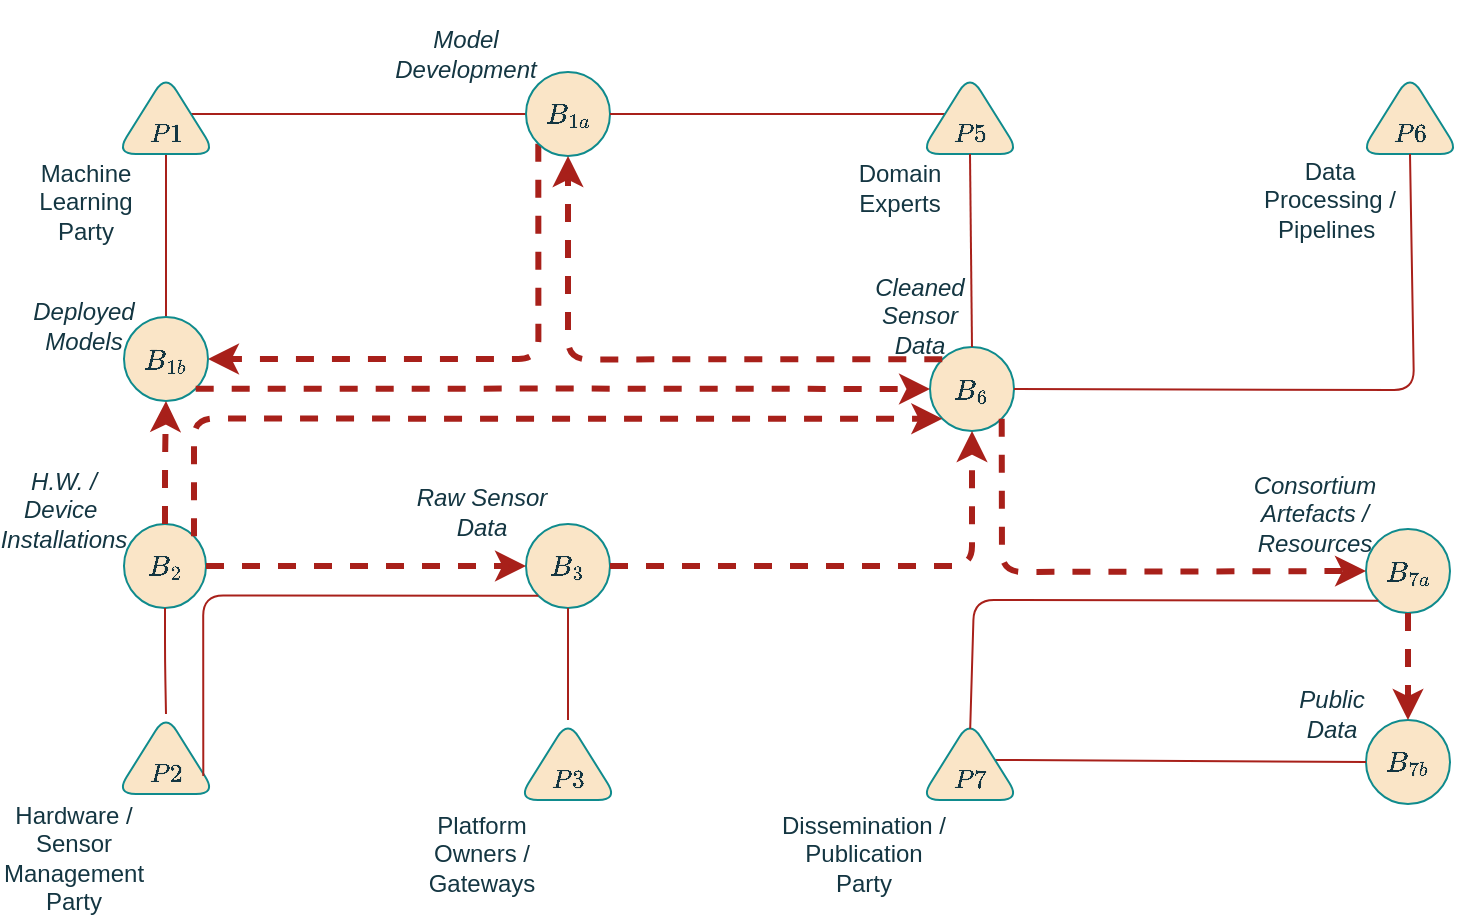 <mxfile version="17.2.4" type="device"><diagram id="Xxy66k4GiAd_RfEjXmom" name="Page-1"><mxGraphModel dx="782" dy="579" grid="1" gridSize="10" guides="1" tooltips="1" connect="1" arrows="1" fold="1" page="1" pageScale="1" pageWidth="850" pageHeight="1100" background="none" math="1" shadow="0"><root><mxCell id="0"/><mxCell id="1" parent="0"/><mxCell id="GrZ2oYzF5I4NXES9glj9-5" value="" style="triangle;whiteSpace=wrap;html=1;rotation=-90;fillColor=#FAE5C7;strokeColor=#0F8B8D;fontColor=#143642;rounded=1;" parent="1" vertex="1"><mxGeometry x="267" y="463" width="40" height="50" as="geometry"/></mxCell><mxCell id="nm4b1qJdmRlsf0xmqOdi-2" value="\(B_{2}\)" style="ellipse;whiteSpace=wrap;html=1;aspect=fixed;fillColor=#FAE5C7;strokeColor=#0F8B8D;fontColor=#143642;rounded=1;" parent="1" vertex="1"><mxGeometry x="65" y="370" width="41" height="42" as="geometry"/></mxCell><mxCell id="nm4b1qJdmRlsf0xmqOdi-7" value="\(B_{3}\)" style="ellipse;whiteSpace=wrap;html=1;aspect=fixed;fillColor=#FAE5C7;strokeColor=#0F8B8D;fontColor=#143642;rounded=1;" parent="1" vertex="1"><mxGeometry x="266" y="370" width="42" height="42" as="geometry"/></mxCell><mxCell id="nm4b1qJdmRlsf0xmqOdi-12" value="" style="endArrow=none;html=1;rounded=1;fontColor=#143642;strokeColor=#A8201A;fillColor=#FAE5C7;edgeStyle=orthogonalEdgeStyle;entryX=0.5;entryY=1;entryDx=0;entryDy=0;exitX=0;exitY=0.5;exitDx=0;exitDy=0;labelBackgroundColor=#DAD2D8;" parent="1" source="nm4b1qJdmRlsf0xmqOdi-1" target="GrZ2oYzF5I4NXES9glj9-1" edge="1"><mxGeometry width="50" height="50" relative="1" as="geometry"><mxPoint x="106" y="320" as="sourcePoint"/><mxPoint x="156" y="270" as="targetPoint"/></mxGeometry></mxCell><mxCell id="nm4b1qJdmRlsf0xmqOdi-13" value="" style="endArrow=none;html=1;rounded=1;fontColor=#143642;strokeColor=#A8201A;fillColor=#FAE5C7;edgeStyle=orthogonalEdgeStyle;entryX=0.5;entryY=0;entryDx=0;entryDy=0;labelBackgroundColor=#DAD2D8;exitX=0;exitY=0.5;exitDx=0;exitDy=0;" parent="1" source="GrZ2oYzF5I4NXES9glj9-1" target="OHKt7kMKZ8dv-U0sJx1q-10" edge="1"><mxGeometry width="50" height="50" relative="1" as="geometry"><mxPoint x="90" y="264" as="sourcePoint"/><mxPoint x="230" y="270" as="targetPoint"/></mxGeometry></mxCell><mxCell id="nm4b1qJdmRlsf0xmqOdi-17" value="" style="endArrow=none;html=1;rounded=1;fontColor=#143642;strokeColor=#A8201A;fillColor=#FAE5C7;edgeStyle=orthogonalEdgeStyle;labelBackgroundColor=#DAD2D8;entryX=1;entryY=0.5;entryDx=0;entryDy=0;exitX=0.5;exitY=1;exitDx=0;exitDy=0;" parent="1" source="nm4b1qJdmRlsf0xmqOdi-2" target="GrZ2oYzF5I4NXES9glj9-3" edge="1"><mxGeometry width="50" height="50" relative="1" as="geometry"><mxPoint x="229" y="380" as="sourcePoint"/><mxPoint x="90" y="460" as="targetPoint"/></mxGeometry></mxCell><mxCell id="nm4b1qJdmRlsf0xmqOdi-25" value="" style="endArrow=classic;html=1;rounded=1;fontColor=#143642;strokeColor=#A8201A;fillColor=#FAE5C7;edgeStyle=orthogonalEdgeStyle;strokeWidth=3;dashed=1;labelBackgroundColor=#DAD2D8;exitX=0;exitY=1;exitDx=0;exitDy=0;entryX=1;entryY=0.5;entryDx=0;entryDy=0;" parent="1" source="nm4b1qJdmRlsf0xmqOdi-1" target="OHKt7kMKZ8dv-U0sJx1q-10" edge="1"><mxGeometry width="50" height="50" relative="1" as="geometry"><mxPoint x="240" y="210" as="sourcePoint"/><mxPoint x="110" y="280" as="targetPoint"/><Array as="points"><mxPoint x="272" y="288"/></Array></mxGeometry></mxCell><mxCell id="nm4b1qJdmRlsf0xmqOdi-31" value="Platform Owners / Gateways" style="text;html=1;strokeColor=none;fillColor=none;align=center;verticalAlign=middle;whiteSpace=wrap;rounded=1;fontColor=#143642;" parent="1" vertex="1"><mxGeometry x="214" y="520" width="60" height="30" as="geometry"/></mxCell><mxCell id="OHKt7kMKZ8dv-U0sJx1q-2" value="&lt;span style=&quot;color: rgb(20 , 54 , 66)&quot;&gt;H.W. / Device&amp;nbsp; Installations&lt;/span&gt;" style="text;html=1;strokeColor=none;fillColor=none;align=center;verticalAlign=middle;whiteSpace=wrap;rounded=0;fontColor=#143642;fontStyle=2" parent="1" vertex="1"><mxGeometry x="5" y="348" width="60" height="30" as="geometry"/></mxCell><mxCell id="OHKt7kMKZ8dv-U0sJx1q-7" value="" style="group;fontColor=#143642;" parent="1" vertex="1" connectable="0"><mxGeometry x="257" y="108" width="60" height="78" as="geometry"/></mxCell><mxCell id="nm4b1qJdmRlsf0xmqOdi-1" value="\(B_{1a}\)" style="ellipse;whiteSpace=wrap;html=1;aspect=fixed;fillColor=#FAE5C7;strokeColor=#0F8B8D;fontColor=#143642;rounded=1;" parent="OHKt7kMKZ8dv-U0sJx1q-7" vertex="1"><mxGeometry x="9" y="36" width="42" height="42" as="geometry"/></mxCell><mxCell id="OHKt7kMKZ8dv-U0sJx1q-9" value="" style="group;fontColor=#143642;" parent="1" vertex="1" connectable="0"><mxGeometry x="56" y="227.5" width="60" height="78" as="geometry"/></mxCell><mxCell id="OHKt7kMKZ8dv-U0sJx1q-10" value="\(B_{1b}\)" style="ellipse;whiteSpace=wrap;html=1;aspect=fixed;fillColor=#FAE5C7;strokeColor=#0F8B8D;fontColor=#143642;rounded=1;" parent="OHKt7kMKZ8dv-U0sJx1q-9" vertex="1"><mxGeometry x="9" y="39" width="42" height="42" as="geometry"/></mxCell><mxCell id="GrZ2oYzF5I4NXES9glj9-11" value="Machine Learning Party" style="text;html=1;strokeColor=none;fillColor=none;align=center;verticalAlign=middle;whiteSpace=wrap;rounded=1;fontColor=#143642;" parent="1" vertex="1"><mxGeometry x="16" y="194" width="60" height="30" as="geometry"/></mxCell><mxCell id="OHKt7kMKZ8dv-U0sJx1q-11" value="&lt;span style=&quot;color: rgb(20 , 54 , 66)&quot;&gt;Deployed Models&lt;/span&gt;" style="text;html=1;strokeColor=none;fillColor=none;align=center;verticalAlign=middle;whiteSpace=wrap;rounded=0;fontColor=#143642;fontStyle=2" parent="1" vertex="1"><mxGeometry x="15" y="255.5" width="60" height="30" as="geometry"/></mxCell><mxCell id="OHKt7kMKZ8dv-U0sJx1q-1" value="&lt;span style=&quot;color: rgb(20 , 54 , 66)&quot;&gt;Model Development&lt;/span&gt;" style="text;html=1;strokeColor=none;fillColor=none;align=center;verticalAlign=middle;whiteSpace=wrap;rounded=0;fontColor=#143642;fontStyle=2" parent="1" vertex="1"><mxGeometry x="206" y="120" width="60" height="30" as="geometry"/></mxCell><mxCell id="GrZ2oYzF5I4NXES9glj9-3" value="" style="triangle;whiteSpace=wrap;html=1;rotation=-90;fillColor=#FAE5C7;strokeColor=#0F8B8D;fontColor=#143642;rounded=1;" parent="1" vertex="1"><mxGeometry x="66" y="460" width="40" height="50" as="geometry"/></mxCell><mxCell id="GrZ2oYzF5I4NXES9glj9-12" value="Hardware / Sensor Management Party" style="text;html=1;strokeColor=none;fillColor=none;align=center;verticalAlign=middle;whiteSpace=wrap;rounded=1;fontColor=#143642;" parent="1" vertex="1"><mxGeometry x="10" y="522" width="60" height="30" as="geometry"/></mxCell><mxCell id="OHKt7kMKZ8dv-U0sJx1q-5" value="&lt;font style=&quot;font-size: 11px&quot;&gt;\(P2\)&lt;/font&gt;" style="text;html=1;strokeColor=none;fillColor=none;align=center;verticalAlign=middle;whiteSpace=wrap;rounded=0;fontColor=#143642;" parent="1" vertex="1"><mxGeometry x="56" y="480" width="60" height="30" as="geometry"/></mxCell><mxCell id="OHKt7kMKZ8dv-U0sJx1q-20" value="Raw Sensor Data" style="text;html=1;strokeColor=none;fillColor=none;align=center;verticalAlign=middle;whiteSpace=wrap;rounded=1;fontColor=#143642;fontStyle=2" parent="1" vertex="1"><mxGeometry x="209" y="349" width="70" height="30" as="geometry"/></mxCell><mxCell id="OHKt7kMKZ8dv-U0sJx1q-21" value="\(B_6\)" style="ellipse;whiteSpace=wrap;html=1;aspect=fixed;fillColor=#FAE5C7;strokeColor=#0F8B8D;fontColor=#143642;rounded=1;" parent="1" vertex="1"><mxGeometry x="468" y="281.5" width="42" height="42" as="geometry"/></mxCell><mxCell id="OHKt7kMKZ8dv-U0sJx1q-24" value="" style="endArrow=none;html=1;rounded=1;fontColor=#143642;strokeColor=#A8201A;fillColor=#FAE5C7;edgeStyle=orthogonalEdgeStyle;labelBackgroundColor=#DAD2D8;exitX=0;exitY=1;exitDx=0;exitDy=0;entryX=0.225;entryY=0.873;entryDx=0;entryDy=0;entryPerimeter=0;" parent="1" source="nm4b1qJdmRlsf0xmqOdi-7" target="GrZ2oYzF5I4NXES9glj9-3" edge="1"><mxGeometry width="50" height="50" relative="1" as="geometry"><mxPoint x="269.0" y="575" as="sourcePoint"/><mxPoint x="160" y="570" as="targetPoint"/><Array as="points"><mxPoint x="105" y="406"/></Array></mxGeometry></mxCell><mxCell id="OHKt7kMKZ8dv-U0sJx1q-26" value="\(B_{7b}\)" style="ellipse;whiteSpace=wrap;html=1;aspect=fixed;fillColor=#FAE5C7;strokeColor=#0F8B8D;fontColor=#143642;rounded=1;" parent="1" vertex="1"><mxGeometry x="686" y="468" width="42" height="42" as="geometry"/></mxCell><mxCell id="OHKt7kMKZ8dv-U0sJx1q-27" value="Public Data" style="text;html=1;strokeColor=none;fillColor=none;align=center;verticalAlign=middle;whiteSpace=wrap;rounded=1;fontColor=#143642;fontStyle=2" parent="1" vertex="1"><mxGeometry x="639" y="450" width="60" height="30" as="geometry"/></mxCell><mxCell id="OHKt7kMKZ8dv-U0sJx1q-28" value="" style="endArrow=none;html=1;rounded=1;sketch=0;fontColor=#143642;strokeColor=#A8201A;fillColor=#FAE5C7;curved=0;exitX=0.5;exitY=1;exitDx=0;exitDy=0;entryX=1;entryY=0.5;entryDx=0;entryDy=0;" parent="1" source="nm4b1qJdmRlsf0xmqOdi-7" target="GrZ2oYzF5I4NXES9glj9-5" edge="1"><mxGeometry width="50" height="50" relative="1" as="geometry"><mxPoint x="347" y="360" as="sourcePoint"/><mxPoint x="507" y="495" as="targetPoint"/></mxGeometry></mxCell><mxCell id="OHKt7kMKZ8dv-U0sJx1q-29" value="&lt;font style=&quot;font-size: 11px&quot;&gt;\(P3\)&lt;/font&gt;" style="text;html=1;strokeColor=none;fillColor=none;align=center;verticalAlign=middle;whiteSpace=wrap;rounded=0;fontColor=#143642;" parent="1" vertex="1"><mxGeometry x="257" y="483" width="60" height="30" as="geometry"/></mxCell><mxCell id="OHKt7kMKZ8dv-U0sJx1q-31" value="" style="endArrow=none;html=1;rounded=1;sketch=0;fontColor=#143642;strokeColor=#A8201A;fillColor=#FAE5C7;curved=0;entryX=1;entryY=0.5;entryDx=0;entryDy=0;exitX=0.5;exitY=0;exitDx=0;exitDy=0;" parent="1" source="OHKt7kMKZ8dv-U0sJx1q-45" target="nm4b1qJdmRlsf0xmqOdi-1" edge="1"><mxGeometry width="50" height="50" relative="1" as="geometry"><mxPoint x="538" y="470" as="sourcePoint"/><mxPoint x="408" y="310" as="targetPoint"/></mxGeometry></mxCell><mxCell id="OHKt7kMKZ8dv-U0sJx1q-32" value="" style="endArrow=classic;html=1;rounded=1;sketch=0;fontColor=#143642;strokeColor=#A8201A;fillColor=#FAE5C7;curved=0;exitX=1;exitY=0.5;exitDx=0;exitDy=0;entryX=0.5;entryY=1;entryDx=0;entryDy=0;labelBackgroundColor=#DAD2D8;dashed=1;strokeWidth=3;" parent="1" source="nm4b1qJdmRlsf0xmqOdi-7" target="OHKt7kMKZ8dv-U0sJx1q-21" edge="1"><mxGeometry width="50" height="50" relative="1" as="geometry"><mxPoint x="287" y="357" as="sourcePoint"/><mxPoint x="408" y="297" as="targetPoint"/><Array as="points"><mxPoint x="489" y="391"/></Array></mxGeometry></mxCell><mxCell id="OHKt7kMKZ8dv-U0sJx1q-40" value="" style="triangle;whiteSpace=wrap;html=1;rotation=-90;fillColor=#FAE5C7;strokeColor=#0F8B8D;fontColor=#143642;rounded=1;" parent="1" vertex="1"><mxGeometry x="688" y="140" width="40" height="50" as="geometry"/></mxCell><mxCell id="OHKt7kMKZ8dv-U0sJx1q-41" value="Data Processing / Pipelines&amp;nbsp;" style="text;html=1;strokeColor=none;fillColor=none;align=center;verticalAlign=middle;whiteSpace=wrap;rounded=1;fontColor=#143642;" parent="1" vertex="1"><mxGeometry x="633" y="193" width="70" height="30" as="geometry"/></mxCell><mxCell id="OHKt7kMKZ8dv-U0sJx1q-42" value="&lt;font style=&quot;font-size: 11px&quot;&gt;\(P6\)&lt;/font&gt;" style="text;html=1;strokeColor=none;fillColor=none;align=center;verticalAlign=middle;whiteSpace=wrap;rounded=0;fontColor=#143642;" parent="1" vertex="1"><mxGeometry x="678" y="160" width="60" height="30" as="geometry"/></mxCell><mxCell id="OHKt7kMKZ8dv-U0sJx1q-44" value="&lt;span style=&quot;color: rgb(20 , 54 , 66)&quot;&gt;Cleaned Sensor Data&lt;/span&gt;" style="text;html=1;strokeColor=none;fillColor=none;align=center;verticalAlign=middle;whiteSpace=wrap;rounded=0;fontColor=#143642;fontStyle=2" parent="1" vertex="1"><mxGeometry x="433" y="250.5" width="60" height="30" as="geometry"/></mxCell><mxCell id="OHKt7kMKZ8dv-U0sJx1q-45" value="" style="triangle;whiteSpace=wrap;html=1;rotation=-90;fillColor=#FAE5C7;strokeColor=#0F8B8D;fontColor=#143642;rounded=1;" parent="1" vertex="1"><mxGeometry x="468" y="140" width="40" height="50" as="geometry"/></mxCell><mxCell id="OHKt7kMKZ8dv-U0sJx1q-46" value="Domain Experts" style="text;html=1;strokeColor=none;fillColor=none;align=center;verticalAlign=middle;whiteSpace=wrap;rounded=1;fontColor=#143642;" parent="1" vertex="1"><mxGeometry x="423" y="187" width="60" height="30" as="geometry"/></mxCell><mxCell id="OHKt7kMKZ8dv-U0sJx1q-47" value="&lt;font style=&quot;font-size: 11px&quot;&gt;\(P5\)&lt;/font&gt;" style="text;html=1;strokeColor=none;fillColor=none;align=center;verticalAlign=middle;whiteSpace=wrap;rounded=0;fontColor=#143642;" parent="1" vertex="1"><mxGeometry x="458" y="160" width="60" height="30" as="geometry"/></mxCell><mxCell id="OHKt7kMKZ8dv-U0sJx1q-48" value="" style="endArrow=none;html=1;rounded=1;sketch=0;fontColor=#143642;strokeColor=#A8201A;fillColor=#FAE5C7;curved=0;exitX=0.5;exitY=0;exitDx=0;exitDy=0;entryX=0;entryY=0.5;entryDx=0;entryDy=0;" parent="1" source="OHKt7kMKZ8dv-U0sJx1q-21" target="OHKt7kMKZ8dv-U0sJx1q-45" edge="1"><mxGeometry width="50" height="50" relative="1" as="geometry"><mxPoint x="508" y="330" as="sourcePoint"/><mxPoint x="478" y="190" as="targetPoint"/></mxGeometry></mxCell><mxCell id="OHKt7kMKZ8dv-U0sJx1q-49" value="\(B_{7a}\)" style="ellipse;whiteSpace=wrap;html=1;aspect=fixed;fillColor=#FAE5C7;strokeColor=#0F8B8D;fontColor=#143642;rounded=1;" parent="1" vertex="1"><mxGeometry x="686" y="372.5" width="42" height="42" as="geometry"/></mxCell><mxCell id="OHKt7kMKZ8dv-U0sJx1q-50" value="Consortium Artefacts / Resources" style="text;html=1;strokeColor=none;fillColor=none;align=center;verticalAlign=middle;whiteSpace=wrap;rounded=0;fontColor=#143642;fontStyle=2" parent="1" vertex="1"><mxGeometry x="628" y="350" width="65" height="30" as="geometry"/></mxCell><mxCell id="OHKt7kMKZ8dv-U0sJx1q-55" value="" style="endArrow=none;html=1;rounded=1;sketch=0;fontColor=#143642;strokeColor=#A8201A;fillColor=#FAE5C7;curved=0;exitX=0;exitY=0.5;exitDx=0;exitDy=0;entryX=0.5;entryY=1;entryDx=0;entryDy=0;" parent="1" source="OHKt7kMKZ8dv-U0sJx1q-26" target="OHKt7kMKZ8dv-U0sJx1q-57" edge="1"><mxGeometry width="50" height="50" relative="1" as="geometry"><mxPoint x="410" y="270" as="sourcePoint"/><mxPoint x="790" y="393" as="targetPoint"/></mxGeometry></mxCell><mxCell id="OHKt7kMKZ8dv-U0sJx1q-57" value="" style="triangle;whiteSpace=wrap;html=1;rotation=-90;fillColor=#FAE5C7;strokeColor=#0F8B8D;fontColor=#143642;rounded=1;" parent="1" vertex="1"><mxGeometry x="468" y="463" width="40" height="50" as="geometry"/></mxCell><mxCell id="OHKt7kMKZ8dv-U0sJx1q-58" value="Dissemination / Publication Party" style="text;html=1;strokeColor=none;fillColor=none;align=center;verticalAlign=middle;whiteSpace=wrap;rounded=1;fontColor=#143642;" parent="1" vertex="1"><mxGeometry x="390" y="520" width="90" height="30" as="geometry"/></mxCell><mxCell id="OHKt7kMKZ8dv-U0sJx1q-59" value="&lt;font style=&quot;font-size: 11px&quot;&gt;\(P7\)&lt;/font&gt;" style="text;html=1;strokeColor=none;fillColor=none;align=center;verticalAlign=middle;whiteSpace=wrap;rounded=0;fontColor=#143642;" parent="1" vertex="1"><mxGeometry x="458" y="483" width="60" height="30" as="geometry"/></mxCell><mxCell id="OHKt7kMKZ8dv-U0sJx1q-60" value="" style="endArrow=none;html=1;rounded=1;sketch=0;fontColor=#143642;strokeColor=#A8201A;fillColor=#FAE5C7;curved=0;exitX=0.891;exitY=0.502;exitDx=0;exitDy=0;entryX=0;entryY=1;entryDx=0;entryDy=0;exitPerimeter=0;" parent="1" source="OHKt7kMKZ8dv-U0sJx1q-57" target="OHKt7kMKZ8dv-U0sJx1q-49" edge="1"><mxGeometry width="50" height="50" relative="1" as="geometry"><mxPoint x="430" y="320" as="sourcePoint"/><mxPoint x="480" y="270" as="targetPoint"/><Array as="points"><mxPoint x="490" y="408"/></Array></mxGeometry></mxCell><mxCell id="OHKt7kMKZ8dv-U0sJx1q-62" value="" style="endArrow=none;html=1;rounded=1;sketch=0;fontColor=#143642;strokeColor=#A8201A;fillColor=#FAE5C7;curved=0;entryX=0;entryY=0.5;entryDx=0;entryDy=0;exitX=1;exitY=0.5;exitDx=0;exitDy=0;" parent="1" source="OHKt7kMKZ8dv-U0sJx1q-21" target="OHKt7kMKZ8dv-U0sJx1q-40" edge="1"><mxGeometry width="50" height="50" relative="1" as="geometry"><mxPoint x="470" y="303" as="sourcePoint"/><mxPoint x="720" y="190" as="targetPoint"/><Array as="points"><mxPoint x="710" y="303"/></Array></mxGeometry></mxCell><mxCell id="OHKt7kMKZ8dv-U0sJx1q-64" value="" style="endArrow=classic;html=1;rounded=1;sketch=0;fontColor=#143642;strokeColor=#A8201A;fillColor=#FAE5C7;curved=0;labelBackgroundColor=#DAD2D8;dashed=1;strokeWidth=3;entryX=0;entryY=0.5;entryDx=0;entryDy=0;exitX=1;exitY=0.5;exitDx=0;exitDy=0;" parent="1" source="nm4b1qJdmRlsf0xmqOdi-2" target="nm4b1qJdmRlsf0xmqOdi-7" edge="1"><mxGeometry width="50" height="50" relative="1" as="geometry"><mxPoint x="110" y="391" as="sourcePoint"/><mxPoint x="360" y="310" as="targetPoint"/></mxGeometry></mxCell><mxCell id="GrZ2oYzF5I4NXES9glj9-1" value="" style="triangle;whiteSpace=wrap;html=1;rotation=-90;fillColor=#FAE5C7;strokeColor=#0F8B8D;fontColor=#143642;rounded=1;" parent="1" vertex="1"><mxGeometry x="66" y="140" width="40" height="50" as="geometry"/></mxCell><mxCell id="OHKt7kMKZ8dv-U0sJx1q-3" value="&lt;font style=&quot;font-size: 11px&quot;&gt;\(P1\)&lt;/font&gt;" style="text;html=1;strokeColor=none;fillColor=none;align=center;verticalAlign=middle;whiteSpace=wrap;rounded=0;fontColor=#143642;" parent="1" vertex="1"><mxGeometry x="56" y="160" width="60" height="30" as="geometry"/></mxCell><mxCell id="wMmXvIKbU8hcDsz0G9tw-2" value="" style="endArrow=classic;html=1;rounded=1;dashed=1;sketch=0;fontColor=#143642;strokeColor=#A8201A;fillColor=#FAE5C7;strokeWidth=3;edgeStyle=orthogonalEdgeStyle;exitX=0.5;exitY=0;exitDx=0;exitDy=0;entryX=0.5;entryY=1;entryDx=0;entryDy=0;labelBackgroundColor=#DAD2D8;" parent="1" source="nm4b1qJdmRlsf0xmqOdi-2" target="OHKt7kMKZ8dv-U0sJx1q-10" edge="1"><mxGeometry width="50" height="50" relative="1" as="geometry"><mxPoint x="81.184" y="385.969" as="sourcePoint"/><mxPoint x="81.151" y="309.349" as="targetPoint"/></mxGeometry></mxCell><mxCell id="wMmXvIKbU8hcDsz0G9tw-9" value="" style="endArrow=classic;html=1;rounded=1;dashed=1;sketch=0;fontColor=#143642;strokeColor=#A8201A;fillColor=#FAE5C7;strokeWidth=3;edgeStyle=orthogonalEdgeStyle;exitX=1;exitY=0;exitDx=0;exitDy=0;entryX=0;entryY=1;entryDx=0;entryDy=0;labelBackgroundColor=#DAD2D8;" parent="1" source="nm4b1qJdmRlsf0xmqOdi-2" target="OHKt7kMKZ8dv-U0sJx1q-21" edge="1"><mxGeometry width="50" height="50" relative="1" as="geometry"><mxPoint x="95.5" y="380" as="sourcePoint"/><mxPoint x="96" y="315.5" as="targetPoint"/><Array as="points"><mxPoint x="100" y="317"/></Array></mxGeometry></mxCell><mxCell id="wMmXvIKbU8hcDsz0G9tw-10" value="" style="endArrow=classic;html=1;rounded=1;fontColor=#143642;strokeColor=#A8201A;fillColor=#FAE5C7;edgeStyle=orthogonalEdgeStyle;strokeWidth=3;dashed=1;labelBackgroundColor=#DAD2D8;exitX=0;exitY=0;exitDx=0;exitDy=0;entryX=0.5;entryY=1;entryDx=0;entryDy=0;" parent="1" source="OHKt7kMKZ8dv-U0sJx1q-21" target="nm4b1qJdmRlsf0xmqOdi-1" edge="1"><mxGeometry width="50" height="50" relative="1" as="geometry"><mxPoint x="128" y="290" as="sourcePoint"/><mxPoint x="288" y="190" as="targetPoint"/></mxGeometry></mxCell><mxCell id="wMmXvIKbU8hcDsz0G9tw-11" value="" style="endArrow=classic;html=1;rounded=1;sketch=0;fontColor=#143642;strokeColor=#A8201A;fillColor=#FAE5C7;curved=0;entryX=0;entryY=0.5;entryDx=0;entryDy=0;labelBackgroundColor=#DAD2D8;dashed=1;strokeWidth=3;exitX=1;exitY=1;exitDx=0;exitDy=0;" parent="1" source="OHKt7kMKZ8dv-U0sJx1q-21" target="OHKt7kMKZ8dv-U0sJx1q-49" edge="1"><mxGeometry width="50" height="50" relative="1" as="geometry"><mxPoint x="350" y="401" as="sourcePoint"/><mxPoint x="461" y="333.5" as="targetPoint"/><Array as="points"><mxPoint x="504" y="394"/></Array></mxGeometry></mxCell><mxCell id="wMmXvIKbU8hcDsz0G9tw-12" value="" style="endArrow=classic;html=1;rounded=1;sketch=0;fontColor=#143642;strokeColor=#A8201A;fillColor=#FAE5C7;curved=0;entryX=0.5;entryY=0;entryDx=0;entryDy=0;labelBackgroundColor=#DAD2D8;dashed=1;strokeWidth=3;exitX=0.5;exitY=1;exitDx=0;exitDy=0;" parent="1" source="OHKt7kMKZ8dv-U0sJx1q-49" target="OHKt7kMKZ8dv-U0sJx1q-26" edge="1"><mxGeometry width="50" height="50" relative="1" as="geometry"><mxPoint x="508" y="460" as="sourcePoint"/><mxPoint x="696" y="403.5" as="targetPoint"/></mxGeometry></mxCell><mxCell id="KauZaHGSIK-9UhaimVpB-1" value="" style="endArrow=classic;html=1;rounded=1;fontColor=#143642;strokeColor=#A8201A;fillColor=#FAE5C7;edgeStyle=orthogonalEdgeStyle;strokeWidth=3;dashed=1;labelBackgroundColor=#DAD2D8;exitX=1;exitY=1;exitDx=0;exitDy=0;entryX=0;entryY=0.5;entryDx=0;entryDy=0;" edge="1" parent="1" source="OHKt7kMKZ8dv-U0sJx1q-10" target="OHKt7kMKZ8dv-U0sJx1q-21"><mxGeometry width="50" height="50" relative="1" as="geometry"><mxPoint x="117" y="294.5" as="sourcePoint"/><mxPoint x="282.151" y="189.849" as="targetPoint"/></mxGeometry></mxCell></root></mxGraphModel></diagram></mxfile>